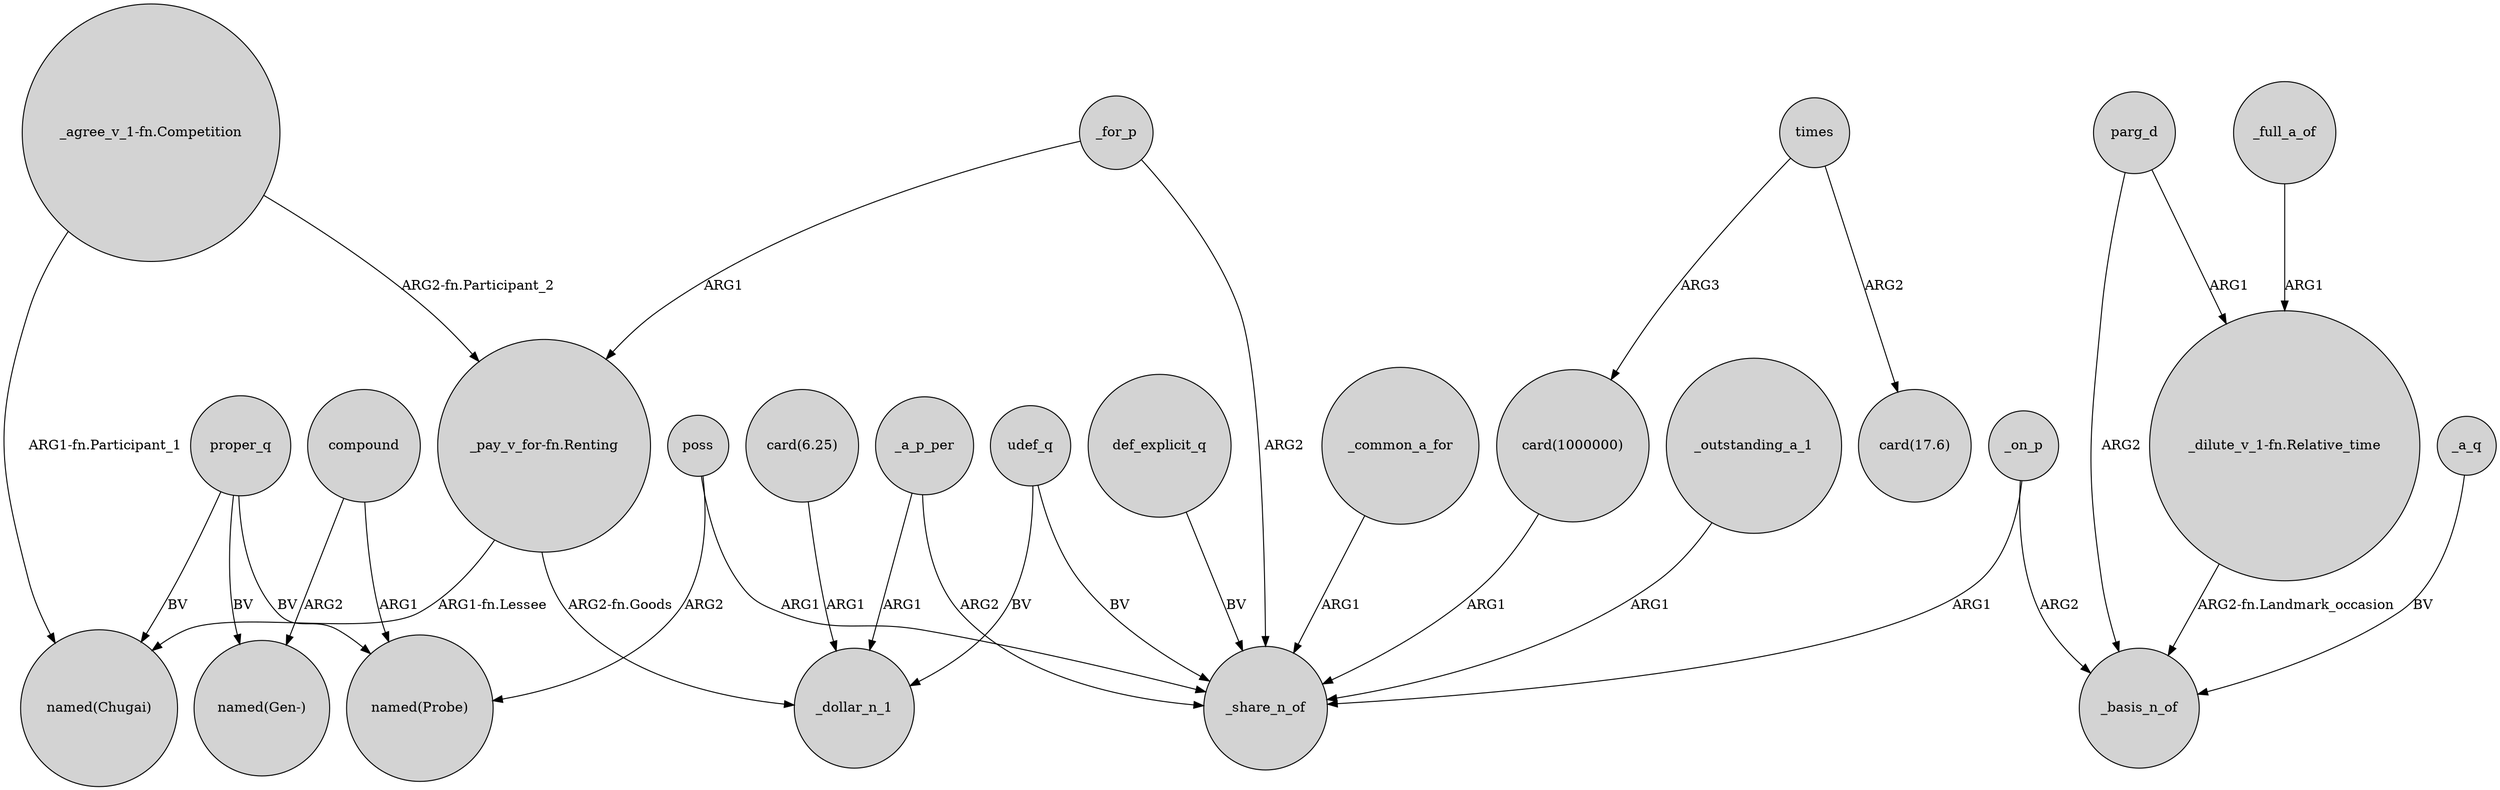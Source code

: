 digraph {
	node [shape=circle style=filled]
	_on_p -> _share_n_of [label=ARG1]
	"card(6.25)" -> _dollar_n_1 [label=ARG1]
	_for_p -> _share_n_of [label=ARG2]
	compound -> "named(Probe)" [label=ARG1]
	"_dilute_v_1-fn.Relative_time" -> _basis_n_of [label="ARG2-fn.Landmark_occasion"]
	def_explicit_q -> _share_n_of [label=BV]
	times -> "card(1000000)" [label=ARG3]
	parg_d -> "_dilute_v_1-fn.Relative_time" [label=ARG1]
	_common_a_for -> _share_n_of [label=ARG1]
	times -> "card(17.6)" [label=ARG2]
	poss -> "named(Probe)" [label=ARG2]
	_outstanding_a_1 -> _share_n_of [label=ARG1]
	"_pay_v_for-fn.Renting" -> "named(Chugai)" [label="ARG1-fn.Lessee"]
	compound -> "named(Gen-)" [label=ARG2]
	_for_p -> "_pay_v_for-fn.Renting" [label=ARG1]
	proper_q -> "named(Probe)" [label=BV]
	"_agree_v_1-fn.Competition" -> "named(Chugai)" [label="ARG1-fn.Participant_1"]
	_a_p_per -> _share_n_of [label=ARG2]
	"_agree_v_1-fn.Competition" -> "_pay_v_for-fn.Renting" [label="ARG2-fn.Participant_2"]
	_full_a_of -> "_dilute_v_1-fn.Relative_time" [label=ARG1]
	proper_q -> "named(Chugai)" [label=BV]
	poss -> _share_n_of [label=ARG1]
	udef_q -> _share_n_of [label=BV]
	udef_q -> _dollar_n_1 [label=BV]
	"card(1000000)" -> _share_n_of [label=ARG1]
	_on_p -> _basis_n_of [label=ARG2]
	_a_p_per -> _dollar_n_1 [label=ARG1]
	proper_q -> "named(Gen-)" [label=BV]
	"_pay_v_for-fn.Renting" -> _dollar_n_1 [label="ARG2-fn.Goods"]
	parg_d -> _basis_n_of [label=ARG2]
	_a_q -> _basis_n_of [label=BV]
}
